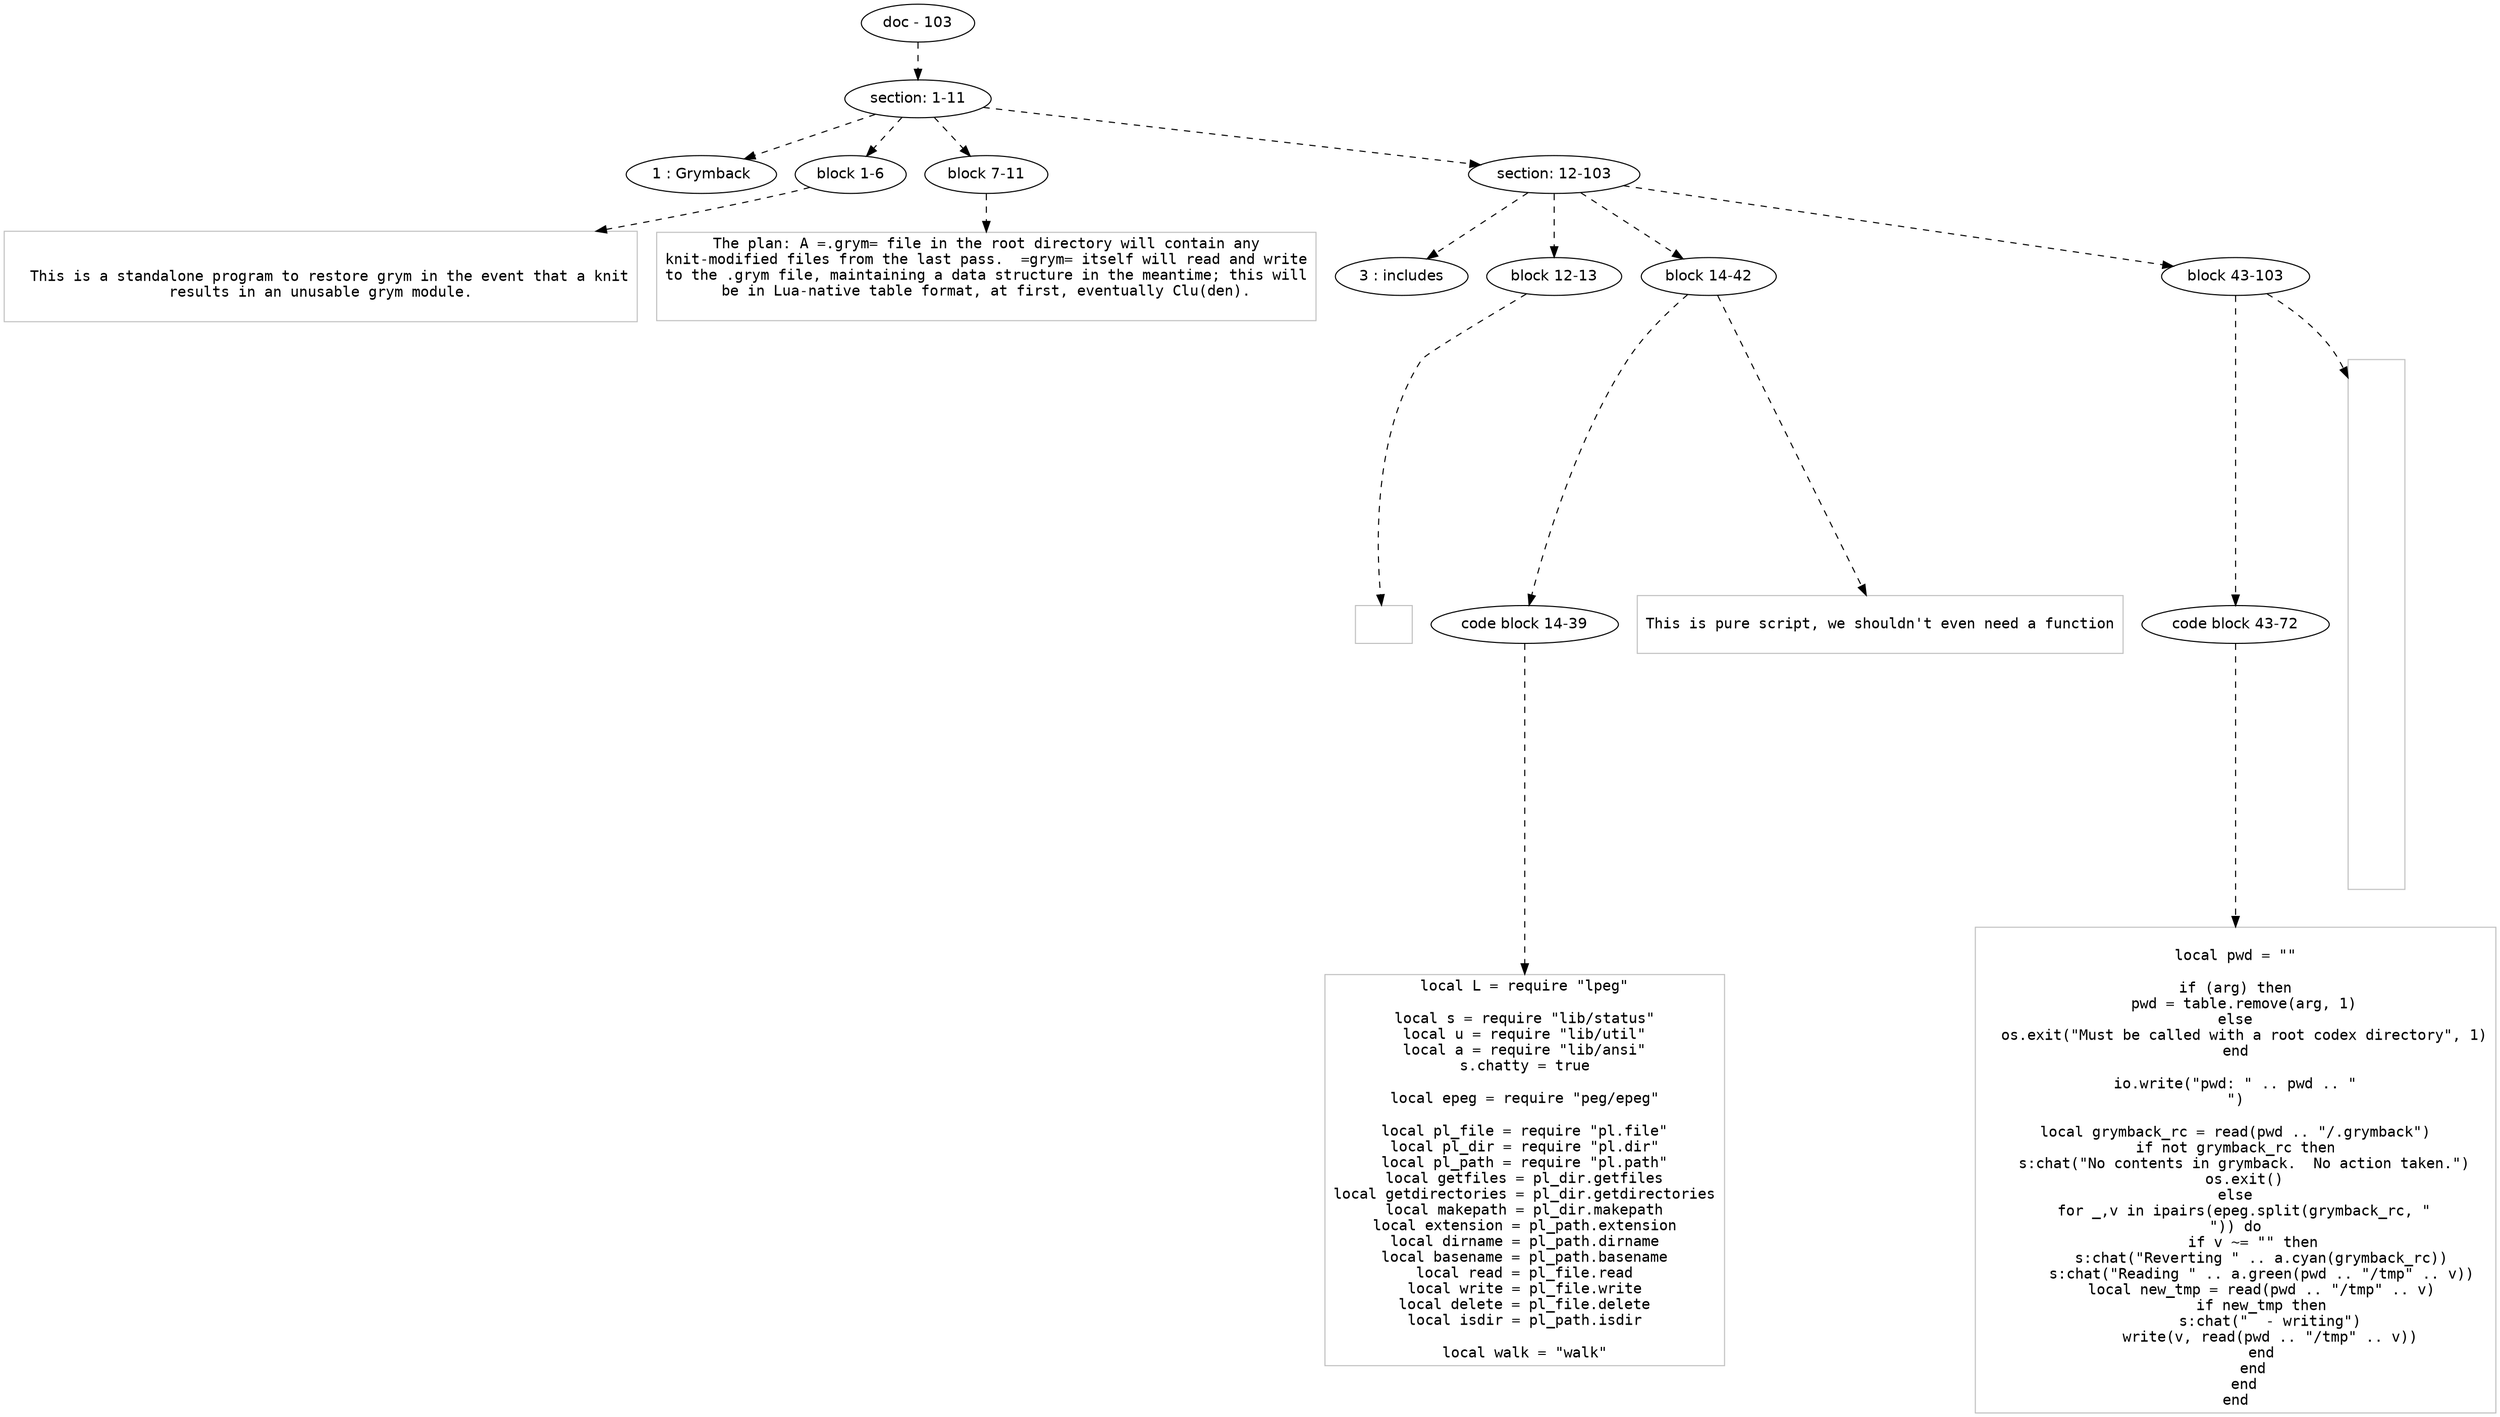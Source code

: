 digraph hierarchy {

node [fontname=Helvetica]
edge [style=dashed]

doc_0 [label="doc - 103"]

doc_0 -> { section_1}
{rank=same; section_1}

section_1 [label="section: 1-11"]

section_1 -> { header_2 block_3 block_4 section_5}
{rank=same; header_2 block_3 block_4 section_5}

header_2 [label="1 : Grymback"]
block_3 [label="block 1-6"]
block_4 [label="block 7-11"]
section_5 [label="section: 12-103"]


block_3 -> leaf_6
leaf_6  [color=Gray,shape=rectangle,fontname=Inconsolata,label="

  This is a standalone program to restore grym in the event that a knit
results in an unusable grym module.

"]
block_4 -> leaf_7
leaf_7  [color=Gray,shape=rectangle,fontname=Inconsolata,label="The plan: A =.grym= file in the root directory will contain any
knit-modified files from the last pass.  =grym= itself will read and write
to the .grym file, maintaining a data structure in the meantime; this will
be in Lua-native table format, at first, eventually Clu(den).

"]section_5 -> { header_8 block_9 block_10 block_11}
{rank=same; header_8 block_9 block_10 block_11}

header_8 [label="3 : includes"]
block_9 [label="block 12-13"]
block_10 [label="block 14-42"]
block_11 [label="block 43-103"]


block_9 -> leaf_12
leaf_12  [color=Gray,shape=rectangle,fontname=Inconsolata,label="
"]block_10 -> { codeblock_13}
{rank=same; codeblock_13}

codeblock_13 [label="code block 14-39"]


codeblock_13 -> leaf_14
leaf_14  [color=Gray,shape=rectangle,fontname=Inconsolata,label="local L = require \"lpeg\"

local s = require \"lib/status\"
local u = require \"lib/util\"
local a = require \"lib/ansi\"
s.chatty = true

local epeg = require \"peg/epeg\"

local pl_file = require \"pl.file\"
local pl_dir = require \"pl.dir\"
local pl_path = require \"pl.path\"
local getfiles = pl_dir.getfiles
local getdirectories = pl_dir.getdirectories
local makepath = pl_dir.makepath
local extension = pl_path.extension
local dirname = pl_path.dirname
local basename = pl_path.basename
local read = pl_file.read
local write = pl_file.write
local delete = pl_file.delete
local isdir = pl_path.isdir

local walk = \"walk\"
"]
block_10 -> leaf_15
leaf_15  [color=Gray,shape=rectangle,fontname=Inconsolata,label="
This is pure script, we shouldn't even need a function

"]block_11 -> { codeblock_16}
{rank=same; codeblock_16}

codeblock_16 [label="code block 43-72"]


codeblock_16 -> leaf_17
leaf_17  [color=Gray,shape=rectangle,fontname=Inconsolata,label="
local pwd = \"\"

if (arg) then
  pwd = table.remove(arg, 1)
else
  os.exit(\"Must be called with a root codex directory\", 1)
end

io.write(\"pwd: \" .. pwd .. \"\n\")

local grymback_rc = read(pwd .. \"/.grymback\")
if not grymback_rc then
  s:chat(\"No contents in grymback.  No action taken.\")
  os.exit()
else
  for _,v in ipairs(epeg.split(grymback_rc, \"\n\")) do
    if v ~= \"\" then
      s:chat(\"Reverting \" .. a.cyan(grymback_rc))
      s:chat(\"Reading \" .. a.green(pwd .. \"/tmp\" .. v))
      local new_tmp = read(pwd .. \"/tmp\" .. v)
      if new_tmp then
        s:chat(\"  - writing\")
        write(v, read(pwd .. \"/tmp\" .. v))
      end
    end
  end
end
"]
block_11 -> leaf_18
leaf_18  [color=Gray,shape=rectangle,fontname=Inconsolata,label="






























"]
}
